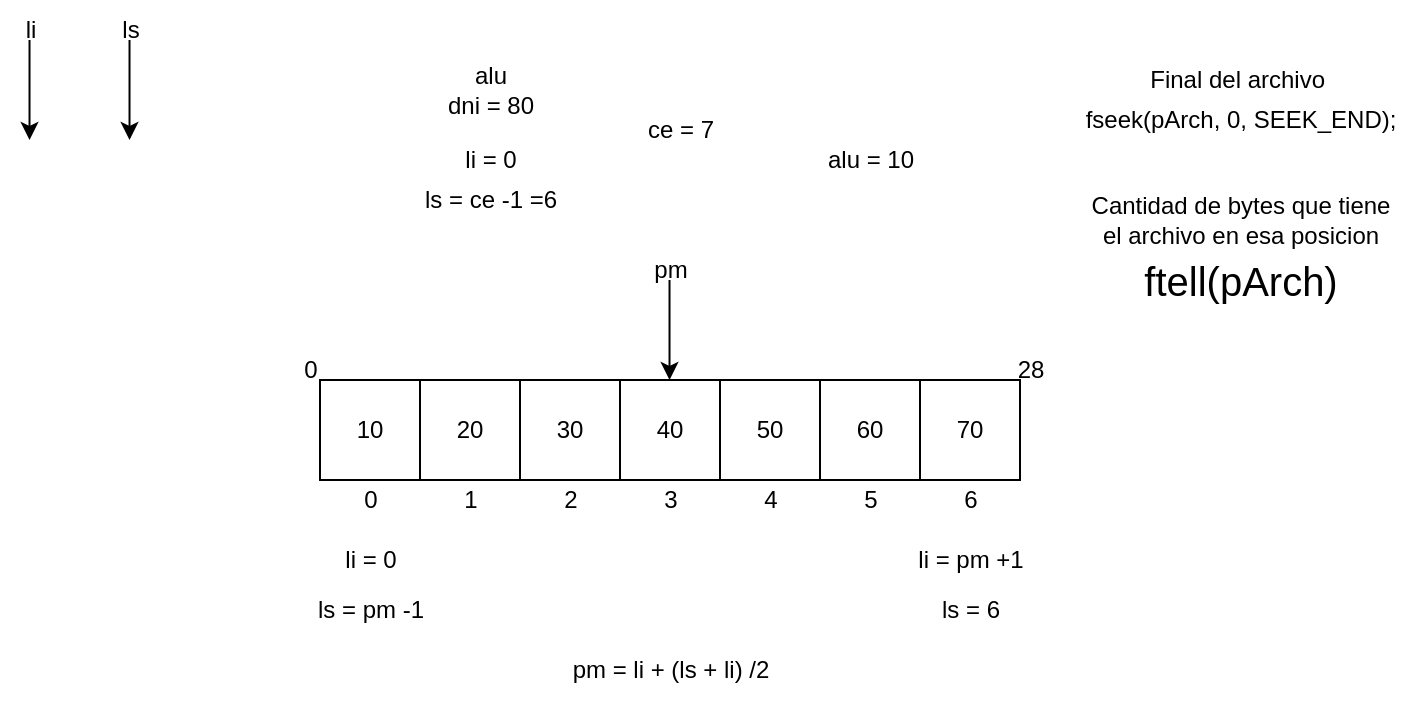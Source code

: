 <mxfile version="20.2.3" type="device"><diagram id="4FNB9K4Mz9AEe7q5d7w4" name="Página-1"><mxGraphModel dx="676" dy="407" grid="1" gridSize="10" guides="1" tooltips="1" connect="1" arrows="1" fold="1" page="0" pageScale="1" pageWidth="827" pageHeight="1169" math="0" shadow="0"><root><mxCell id="0"/><mxCell id="1" parent="0"/><mxCell id="KMH8mVBNGNQH1RT4mpza-1" value="10" style="rounded=0;whiteSpace=wrap;html=1;" parent="1" vertex="1"><mxGeometry x="360" y="280" width="50" height="50" as="geometry"/></mxCell><mxCell id="KMH8mVBNGNQH1RT4mpza-2" value="20" style="rounded=0;whiteSpace=wrap;html=1;" parent="1" vertex="1"><mxGeometry x="410" y="280" width="50" height="50" as="geometry"/></mxCell><mxCell id="KMH8mVBNGNQH1RT4mpza-3" value="30" style="rounded=0;whiteSpace=wrap;html=1;" parent="1" vertex="1"><mxGeometry x="460" y="280" width="50" height="50" as="geometry"/></mxCell><mxCell id="KMH8mVBNGNQH1RT4mpza-4" value="40" style="rounded=0;whiteSpace=wrap;html=1;" parent="1" vertex="1"><mxGeometry x="510" y="280" width="50" height="50" as="geometry"/></mxCell><mxCell id="KMH8mVBNGNQH1RT4mpza-5" value="50" style="rounded=0;whiteSpace=wrap;html=1;" parent="1" vertex="1"><mxGeometry x="560" y="280" width="50" height="50" as="geometry"/></mxCell><mxCell id="KMH8mVBNGNQH1RT4mpza-6" value="60" style="rounded=0;whiteSpace=wrap;html=1;" parent="1" vertex="1"><mxGeometry x="610" y="280" width="50" height="50" as="geometry"/></mxCell><mxCell id="KMH8mVBNGNQH1RT4mpza-7" value="70" style="rounded=0;whiteSpace=wrap;html=1;" parent="1" vertex="1"><mxGeometry x="660" y="280" width="50" height="50" as="geometry"/></mxCell><mxCell id="KMH8mVBNGNQH1RT4mpza-8" value="alu &lt;br&gt;dni = 80" style="text;html=1;align=center;verticalAlign=middle;resizable=0;points=[];autosize=1;strokeColor=none;fillColor=none;" parent="1" vertex="1"><mxGeometry x="410" y="115" width="70" height="40" as="geometry"/></mxCell><mxCell id="KMH8mVBNGNQH1RT4mpza-9" value="li = 0" style="text;html=1;align=center;verticalAlign=middle;resizable=0;points=[];autosize=1;strokeColor=none;fillColor=none;" parent="1" vertex="1"><mxGeometry x="420" y="155" width="50" height="30" as="geometry"/></mxCell><mxCell id="KMH8mVBNGNQH1RT4mpza-10" value="ls = ce -1 =6" style="text;html=1;align=center;verticalAlign=middle;resizable=0;points=[];autosize=1;strokeColor=none;fillColor=none;" parent="1" vertex="1"><mxGeometry x="400" y="175" width="90" height="30" as="geometry"/></mxCell><mxCell id="KMH8mVBNGNQH1RT4mpza-12" value="li = 0&lt;br&gt;" style="text;html=1;align=center;verticalAlign=middle;resizable=0;points=[];autosize=1;strokeColor=none;fillColor=none;" parent="1" vertex="1"><mxGeometry x="360" y="355" width="50" height="30" as="geometry"/></mxCell><mxCell id="KMH8mVBNGNQH1RT4mpza-13" value="ls = pm -1" style="text;html=1;align=center;verticalAlign=middle;resizable=0;points=[];autosize=1;strokeColor=none;fillColor=none;" parent="1" vertex="1"><mxGeometry x="345" y="380" width="80" height="30" as="geometry"/></mxCell><mxCell id="KMH8mVBNGNQH1RT4mpza-14" value="li = pm +1" style="text;html=1;align=center;verticalAlign=middle;resizable=0;points=[];autosize=1;strokeColor=none;fillColor=none;" parent="1" vertex="1"><mxGeometry x="645" y="355" width="80" height="30" as="geometry"/></mxCell><mxCell id="KMH8mVBNGNQH1RT4mpza-15" value="ls = 6" style="text;html=1;align=center;verticalAlign=middle;resizable=0;points=[];autosize=1;strokeColor=none;fillColor=none;" parent="1" vertex="1"><mxGeometry x="660" y="380" width="50" height="30" as="geometry"/></mxCell><mxCell id="KMH8mVBNGNQH1RT4mpza-16" value="0" style="text;html=1;align=center;verticalAlign=middle;resizable=0;points=[];autosize=1;strokeColor=none;fillColor=none;" parent="1" vertex="1"><mxGeometry x="370" y="325" width="30" height="30" as="geometry"/></mxCell><mxCell id="KMH8mVBNGNQH1RT4mpza-17" value="1" style="text;html=1;align=center;verticalAlign=middle;resizable=0;points=[];autosize=1;strokeColor=none;fillColor=none;" parent="1" vertex="1"><mxGeometry x="420" y="325" width="30" height="30" as="geometry"/></mxCell><mxCell id="KMH8mVBNGNQH1RT4mpza-18" value="2" style="text;html=1;align=center;verticalAlign=middle;resizable=0;points=[];autosize=1;strokeColor=none;fillColor=none;" parent="1" vertex="1"><mxGeometry x="470" y="325" width="30" height="30" as="geometry"/></mxCell><mxCell id="KMH8mVBNGNQH1RT4mpza-19" value="3" style="text;html=1;align=center;verticalAlign=middle;resizable=0;points=[];autosize=1;strokeColor=none;fillColor=none;" parent="1" vertex="1"><mxGeometry x="520" y="325" width="30" height="30" as="geometry"/></mxCell><mxCell id="KMH8mVBNGNQH1RT4mpza-20" value="4" style="text;html=1;align=center;verticalAlign=middle;resizable=0;points=[];autosize=1;strokeColor=none;fillColor=none;" parent="1" vertex="1"><mxGeometry x="570" y="325" width="30" height="30" as="geometry"/></mxCell><mxCell id="KMH8mVBNGNQH1RT4mpza-21" value="5" style="text;html=1;align=center;verticalAlign=middle;resizable=0;points=[];autosize=1;strokeColor=none;fillColor=none;" parent="1" vertex="1"><mxGeometry x="620" y="325" width="30" height="30" as="geometry"/></mxCell><mxCell id="KMH8mVBNGNQH1RT4mpza-22" value="6" style="text;html=1;align=center;verticalAlign=middle;resizable=0;points=[];autosize=1;strokeColor=none;fillColor=none;" parent="1" vertex="1"><mxGeometry x="670" y="325" width="30" height="30" as="geometry"/></mxCell><mxCell id="KMH8mVBNGNQH1RT4mpza-23" value="ce = 7" style="text;html=1;align=center;verticalAlign=middle;resizable=0;points=[];autosize=1;strokeColor=none;fillColor=none;" parent="1" vertex="1"><mxGeometry x="510" y="140" width="60" height="30" as="geometry"/></mxCell><mxCell id="KMH8mVBNGNQH1RT4mpza-24" value="pm = li + (ls + li) /2" style="text;html=1;align=center;verticalAlign=middle;resizable=0;points=[];autosize=1;strokeColor=none;fillColor=none;" parent="1" vertex="1"><mxGeometry x="475" y="410" width="120" height="30" as="geometry"/></mxCell><mxCell id="KMH8mVBNGNQH1RT4mpza-25" value="alu = 10" style="text;html=1;align=center;verticalAlign=middle;resizable=0;points=[];autosize=1;strokeColor=none;fillColor=none;" parent="1" vertex="1"><mxGeometry x="600" y="155" width="70" height="30" as="geometry"/></mxCell><mxCell id="pN8Nw63PxIhw1Z2RepRL-1" value="0" style="text;html=1;align=center;verticalAlign=middle;resizable=0;points=[];autosize=1;strokeColor=none;fillColor=none;" vertex="1" parent="1"><mxGeometry x="340" y="260" width="30" height="30" as="geometry"/></mxCell><mxCell id="pN8Nw63PxIhw1Z2RepRL-2" value="28" style="text;html=1;align=center;verticalAlign=middle;resizable=0;points=[];autosize=1;strokeColor=none;fillColor=none;" vertex="1" parent="1"><mxGeometry x="695" y="260" width="40" height="30" as="geometry"/></mxCell><mxCell id="pN8Nw63PxIhw1Z2RepRL-8" value="" style="group" vertex="1" connectable="0" parent="1"><mxGeometry x="730" y="115" width="180" height="50" as="geometry"/></mxCell><mxCell id="pN8Nw63PxIhw1Z2RepRL-3" value="fseek(pArch, 0, SEEK_END);" style="text;html=1;align=center;verticalAlign=middle;resizable=0;points=[];autosize=1;strokeColor=none;fillColor=none;" vertex="1" parent="pN8Nw63PxIhw1Z2RepRL-8"><mxGeometry y="20" width="180" height="30" as="geometry"/></mxCell><mxCell id="pN8Nw63PxIhw1Z2RepRL-4" value="Final del archivo&amp;nbsp;" style="text;html=1;align=center;verticalAlign=middle;resizable=0;points=[];autosize=1;strokeColor=none;fillColor=none;" vertex="1" parent="pN8Nw63PxIhw1Z2RepRL-8"><mxGeometry x="35" width="110" height="30" as="geometry"/></mxCell><mxCell id="pN8Nw63PxIhw1Z2RepRL-9" value="" style="group" vertex="1" connectable="0" parent="1"><mxGeometry x="735" y="180" width="170" height="70" as="geometry"/></mxCell><mxCell id="pN8Nw63PxIhw1Z2RepRL-5" value="ftell(pArch)" style="text;html=1;align=center;verticalAlign=middle;resizable=0;points=[];autosize=1;strokeColor=none;fillColor=none;fontSize=20;" vertex="1" parent="pN8Nw63PxIhw1Z2RepRL-9"><mxGeometry x="25" y="30" width="120" height="40" as="geometry"/></mxCell><mxCell id="pN8Nw63PxIhw1Z2RepRL-7" value="Cantidad de bytes que tiene &lt;br style=&quot;font-size: 12px;&quot;&gt;el archivo en esa posicion" style="text;html=1;align=center;verticalAlign=middle;resizable=0;points=[];autosize=1;strokeColor=none;fillColor=none;fontSize=12;" vertex="1" parent="pN8Nw63PxIhw1Z2RepRL-9"><mxGeometry width="170" height="40" as="geometry"/></mxCell><mxCell id="pN8Nw63PxIhw1Z2RepRL-14" value="" style="group" vertex="1" connectable="0" parent="1"><mxGeometry x="200" y="90" width="30" height="70" as="geometry"/></mxCell><mxCell id="pN8Nw63PxIhw1Z2RepRL-11" value="" style="endArrow=classic;html=1;rounded=0;" edge="1" parent="pN8Nw63PxIhw1Z2RepRL-14"><mxGeometry width="50" height="50" relative="1" as="geometry"><mxPoint x="14.76" y="20" as="sourcePoint"/><mxPoint x="14.76" y="70" as="targetPoint"/></mxGeometry></mxCell><mxCell id="pN8Nw63PxIhw1Z2RepRL-12" value="li" style="text;html=1;align=center;verticalAlign=middle;resizable=0;points=[];autosize=1;strokeColor=none;fillColor=none;fontSize=12;" vertex="1" parent="pN8Nw63PxIhw1Z2RepRL-14"><mxGeometry width="30" height="30" as="geometry"/></mxCell><mxCell id="pN8Nw63PxIhw1Z2RepRL-16" value="" style="group" vertex="1" connectable="0" parent="1"><mxGeometry x="250" y="90" width="30" height="70" as="geometry"/></mxCell><mxCell id="KMH8mVBNGNQH1RT4mpza-11" value="" style="endArrow=classic;html=1;rounded=0;" parent="pN8Nw63PxIhw1Z2RepRL-16" edge="1"><mxGeometry width="50" height="50" relative="1" as="geometry"><mxPoint x="14.76" y="20" as="sourcePoint"/><mxPoint x="14.76" y="70" as="targetPoint"/></mxGeometry></mxCell><mxCell id="pN8Nw63PxIhw1Z2RepRL-15" value="ls" style="text;html=1;align=center;verticalAlign=middle;resizable=0;points=[];autosize=1;strokeColor=none;fillColor=none;fontSize=12;" vertex="1" parent="pN8Nw63PxIhw1Z2RepRL-16"><mxGeometry width="30" height="30" as="geometry"/></mxCell><mxCell id="pN8Nw63PxIhw1Z2RepRL-21" value="" style="group" vertex="1" connectable="0" parent="1"><mxGeometry x="515" y="210" width="40" height="70" as="geometry"/></mxCell><mxCell id="pN8Nw63PxIhw1Z2RepRL-18" value="" style="endArrow=classic;html=1;rounded=0;" edge="1" parent="pN8Nw63PxIhw1Z2RepRL-21"><mxGeometry width="50" height="50" relative="1" as="geometry"><mxPoint x="19.76" y="20" as="sourcePoint"/><mxPoint x="19.76" y="70" as="targetPoint"/></mxGeometry></mxCell><mxCell id="pN8Nw63PxIhw1Z2RepRL-20" value="pm" style="text;html=1;align=center;verticalAlign=middle;resizable=0;points=[];autosize=1;strokeColor=none;fillColor=none;fontSize=12;" vertex="1" parent="pN8Nw63PxIhw1Z2RepRL-21"><mxGeometry width="40" height="30" as="geometry"/></mxCell></root></mxGraphModel></diagram></mxfile>